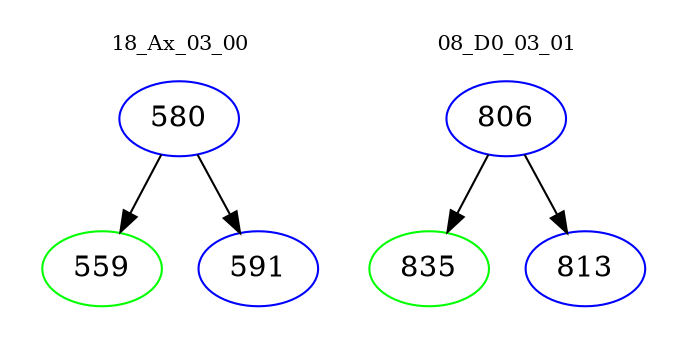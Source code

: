 digraph{
subgraph cluster_0 {
color = white
label = "18_Ax_03_00";
fontsize=10;
T0_580 [label="580", color="blue"]
T0_580 -> T0_559 [color="black"]
T0_559 [label="559", color="green"]
T0_580 -> T0_591 [color="black"]
T0_591 [label="591", color="blue"]
}
subgraph cluster_1 {
color = white
label = "08_D0_03_01";
fontsize=10;
T1_806 [label="806", color="blue"]
T1_806 -> T1_835 [color="black"]
T1_835 [label="835", color="green"]
T1_806 -> T1_813 [color="black"]
T1_813 [label="813", color="blue"]
}
}
